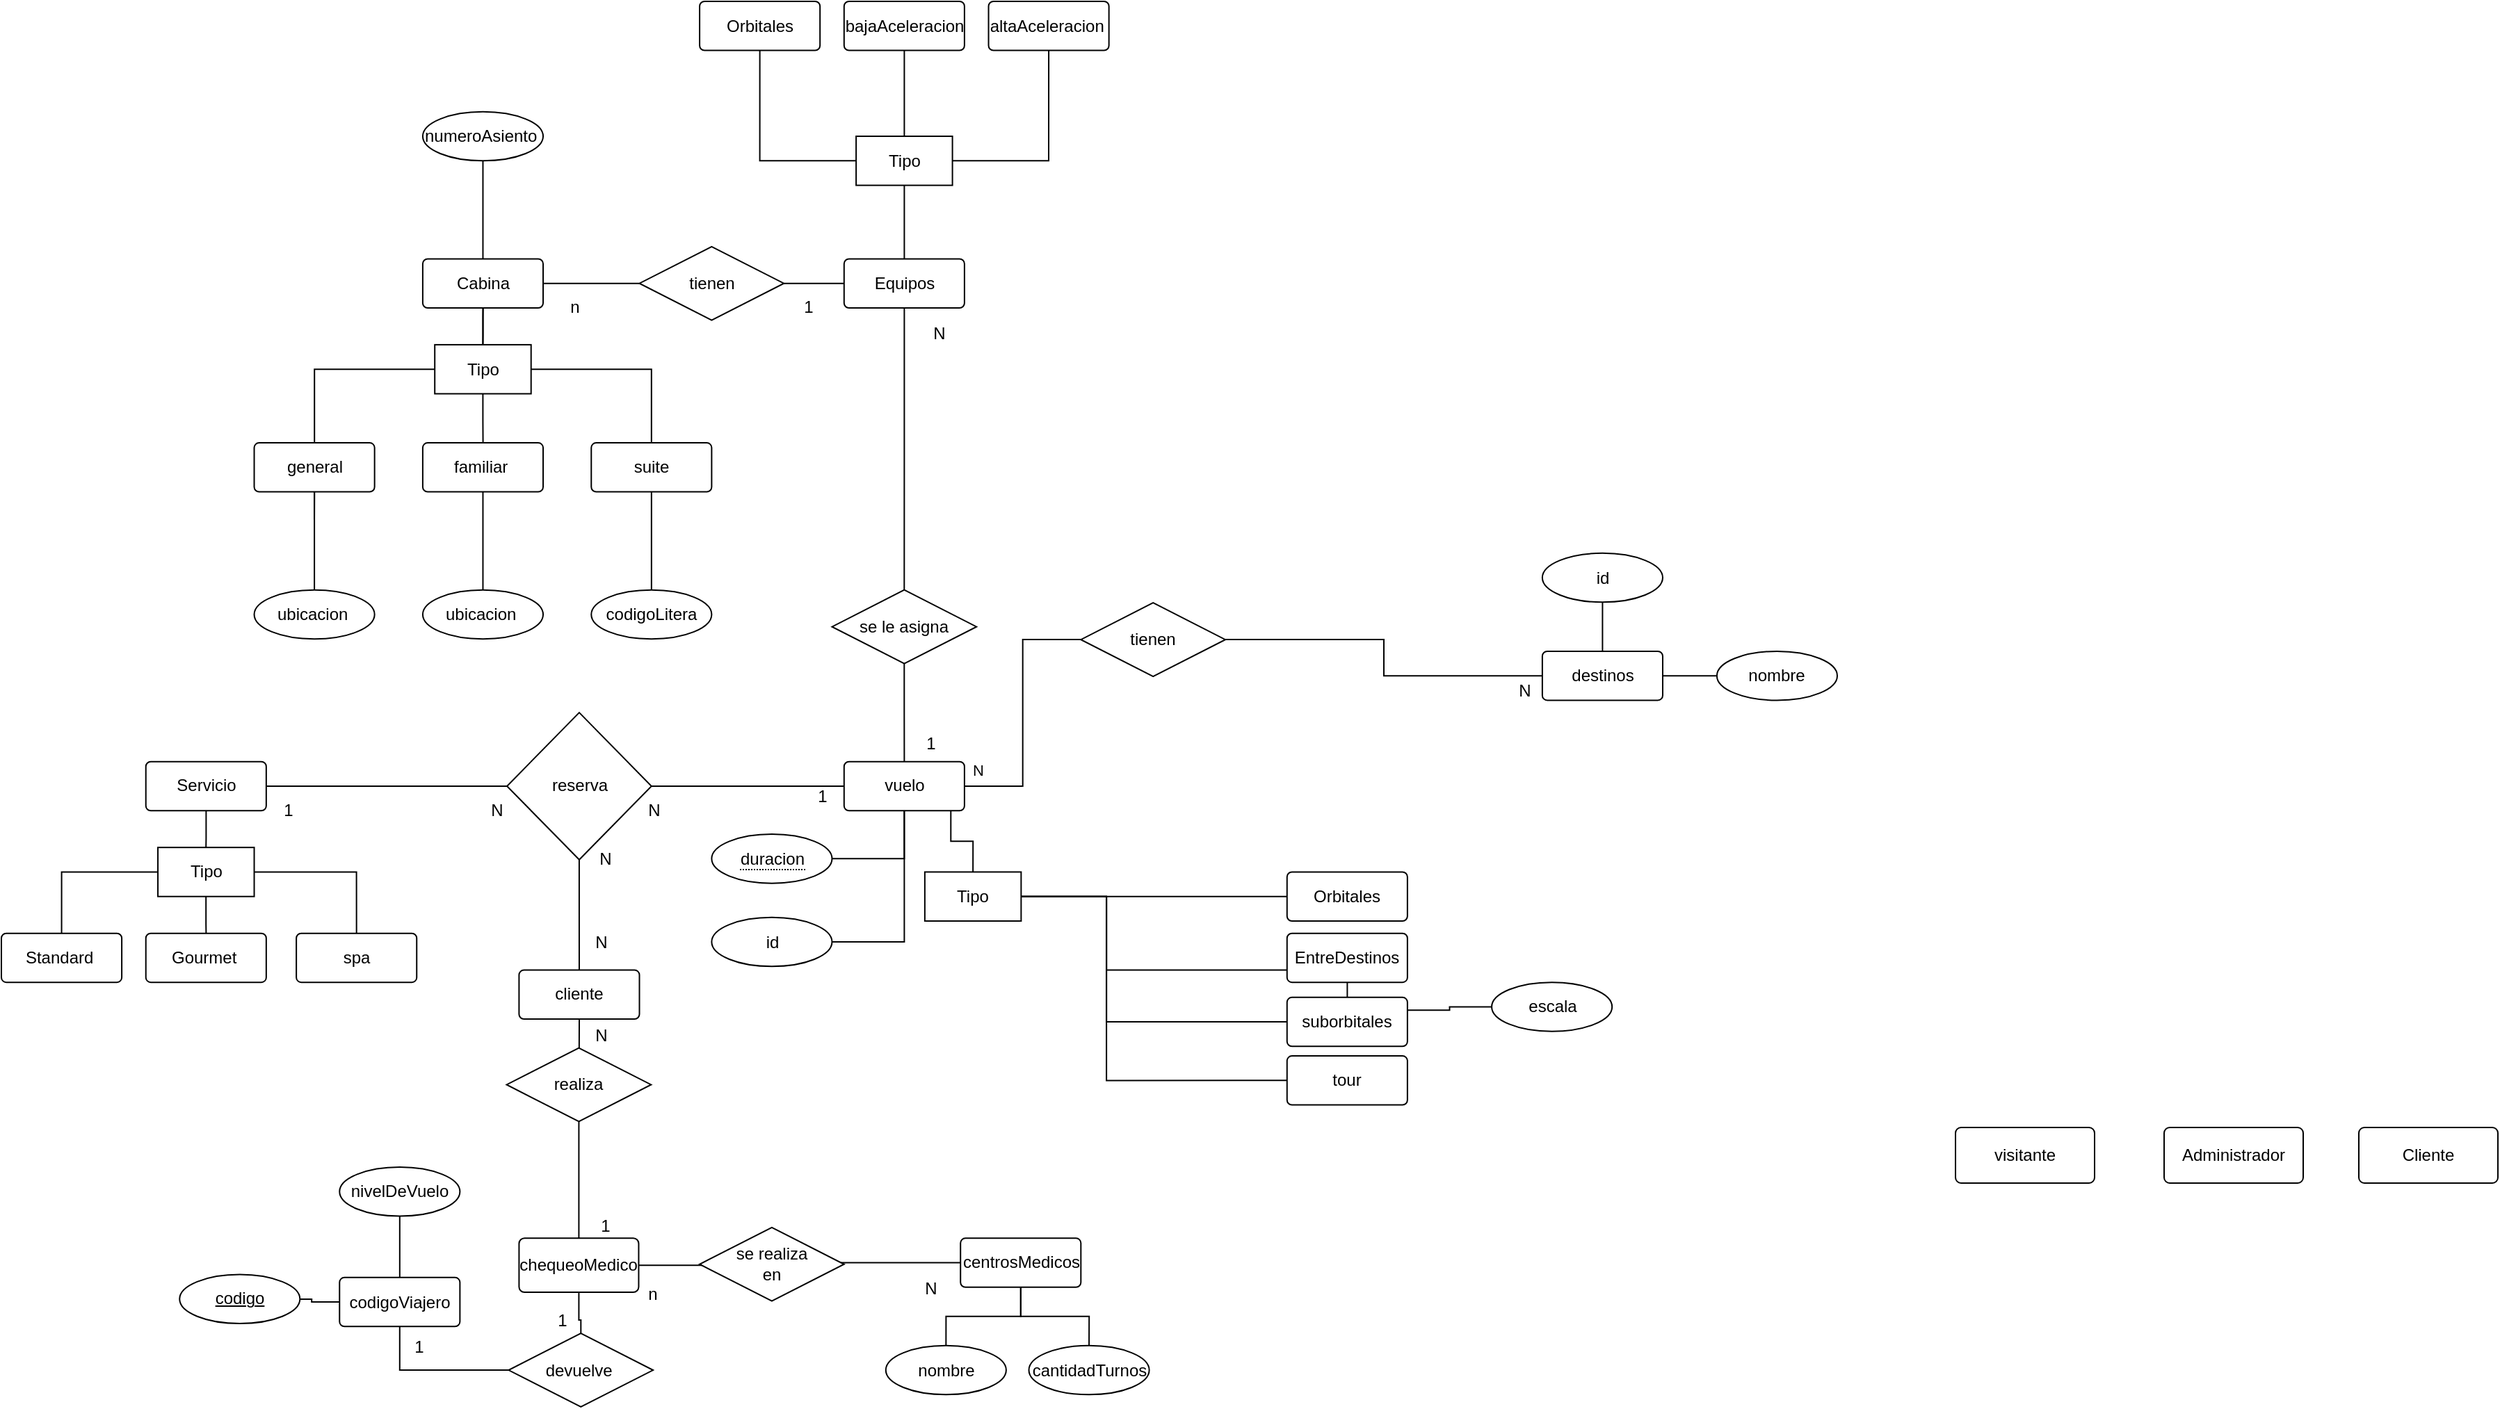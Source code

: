 <mxfile version="15.4.0" type="device" pages="2"><diagram id="vsHXQxv7kHNjlC5FjtWA" name="DER"><mxGraphModel dx="2886" dy="1797" grid="1" gridSize="10" guides="1" tooltips="1" connect="1" arrows="1" fold="1" page="1" pageScale="1" pageWidth="850" pageHeight="1100" math="0" shadow="0"><root><mxCell id="0"/><mxCell id="1" parent="0"/><mxCell id="ZgPAx6OOPj1dVpzJJ2Iv-147" value="" style="group" parent="1" vertex="1" connectable="0"><mxGeometry x="-1085" y="-1090" width="1320" height="1010.98" as="geometry"/></mxCell><mxCell id="GvcpjSRphl_7P4JvngsX-12" value="chequeoMedico" style="rounded=1;arcSize=10;whiteSpace=wrap;html=1;align=center;" parent="ZgPAx6OOPj1dVpzJJ2Iv-147" vertex="1"><mxGeometry x="372.2" y="889.639" width="86.013" height="38.906" as="geometry"/></mxCell><mxCell id="ZgPAx6OOPj1dVpzJJ2Iv-111" style="edgeStyle=orthogonalEdgeStyle;rounded=0;orthogonalLoop=1;jettySize=auto;html=1;entryX=1;entryY=0.5;entryDx=0;entryDy=0;endArrow=none;endFill=0;" parent="ZgPAx6OOPj1dVpzJJ2Iv-147" source="GvcpjSRphl_7P4JvngsX-13" target="GvcpjSRphl_7P4JvngsX-12" edge="1"><mxGeometry y="62.365" as="geometry"/></mxCell><mxCell id="GvcpjSRphl_7P4JvngsX-13" value="centrosMedicos" style="rounded=1;arcSize=10;whiteSpace=wrap;html=1;align=center;" parent="ZgPAx6OOPj1dVpzJJ2Iv-147" vertex="1"><mxGeometry x="689.604" y="889.635" width="86.557" height="35.28" as="geometry"/></mxCell><mxCell id="GvcpjSRphl_7P4JvngsX-53" value="" style="group" parent="ZgPAx6OOPj1dVpzJJ2Iv-147" vertex="1" connectable="0"><mxGeometry x="445.77" y="299.879" width="434.257" height="211.679" as="geometry"/></mxCell><mxCell id="ZgPAx6OOPj1dVpzJJ2Iv-71" value="se le asigna" style="shape=rhombus;perimeter=rhombusPerimeter;whiteSpace=wrap;html=1;align=center;" parent="GvcpjSRphl_7P4JvngsX-53" vertex="1"><mxGeometry x="151.475" y="123.48" width="103.869" height="52.92" as="geometry"/></mxCell><mxCell id="ZgPAx6OOPj1dVpzJJ2Iv-43" value="tienen" style="shape=rhombus;perimeter=rhombusPerimeter;whiteSpace=wrap;html=1;align=center;" parent="GvcpjSRphl_7P4JvngsX-53" vertex="1"><mxGeometry x="330.388" y="132.727" width="103.869" height="52.92" as="geometry"/></mxCell><mxCell id="GvcpjSRphl_7P4JvngsX-65" value="" style="group" parent="ZgPAx6OOPj1dVpzJJ2Iv-147" vertex="1" connectable="0"><mxGeometry x="181.77" y="185.219" width="380.852" height="167.579" as="geometry"/></mxCell><mxCell id="GvcpjSRphl_7P4JvngsX-54" value="Cabina" style="rounded=1;arcSize=10;whiteSpace=wrap;html=1;align=center;" parent="GvcpjSRphl_7P4JvngsX-65" vertex="1"><mxGeometry x="121.18" width="86.557" height="35.28" as="geometry"/></mxCell><mxCell id="GvcpjSRphl_7P4JvngsX-55" value="suite" style="rounded=1;arcSize=10;whiteSpace=wrap;html=1;align=center;" parent="GvcpjSRphl_7P4JvngsX-65" vertex="1"><mxGeometry x="242.361" y="132.3" width="86.557" height="35.28" as="geometry"/></mxCell><mxCell id="GvcpjSRphl_7P4JvngsX-56" value="familiar&amp;nbsp;" style="rounded=1;arcSize=10;whiteSpace=wrap;html=1;align=center;" parent="GvcpjSRphl_7P4JvngsX-65" vertex="1"><mxGeometry x="121.18" y="132.3" width="86.557" height="35.28" as="geometry"/></mxCell><mxCell id="GvcpjSRphl_7P4JvngsX-57" value="general" style="rounded=1;arcSize=10;whiteSpace=wrap;html=1;align=center;" parent="GvcpjSRphl_7P4JvngsX-65" vertex="1"><mxGeometry y="132.3" width="86.557" height="35.28" as="geometry"/></mxCell><mxCell id="GvcpjSRphl_7P4JvngsX-62" style="edgeStyle=orthogonalEdgeStyle;rounded=0;orthogonalLoop=1;jettySize=auto;html=1;endArrow=none;endFill=0;" parent="GvcpjSRphl_7P4JvngsX-65" source="GvcpjSRphl_7P4JvngsX-60" target="GvcpjSRphl_7P4JvngsX-55" edge="1"><mxGeometry relative="1" as="geometry"/></mxCell><mxCell id="GvcpjSRphl_7P4JvngsX-63" value="" style="edgeStyle=orthogonalEdgeStyle;rounded=0;orthogonalLoop=1;jettySize=auto;html=1;endArrow=none;endFill=0;" parent="GvcpjSRphl_7P4JvngsX-65" source="GvcpjSRphl_7P4JvngsX-60" target="GvcpjSRphl_7P4JvngsX-56" edge="1"><mxGeometry relative="1" as="geometry"/></mxCell><mxCell id="GvcpjSRphl_7P4JvngsX-64" style="edgeStyle=orthogonalEdgeStyle;rounded=0;orthogonalLoop=1;jettySize=auto;html=1;endArrow=none;endFill=0;" parent="GvcpjSRphl_7P4JvngsX-65" source="GvcpjSRphl_7P4JvngsX-60" target="GvcpjSRphl_7P4JvngsX-57" edge="1"><mxGeometry relative="1" as="geometry"/></mxCell><mxCell id="ZgPAx6OOPj1dVpzJJ2Iv-63" value="" style="edgeStyle=orthogonalEdgeStyle;rounded=0;orthogonalLoop=1;jettySize=auto;html=1;endArrow=none;endFill=0;" parent="GvcpjSRphl_7P4JvngsX-65" source="GvcpjSRphl_7P4JvngsX-60" target="GvcpjSRphl_7P4JvngsX-54" edge="1"><mxGeometry relative="1" as="geometry"/></mxCell><mxCell id="GvcpjSRphl_7P4JvngsX-60" value="Tipo" style="whiteSpace=wrap;html=1;align=center;" parent="GvcpjSRphl_7P4JvngsX-65" vertex="1"><mxGeometry x="129.836" y="61.74" width="69.246" height="35.28" as="geometry"/></mxCell><mxCell id="GvcpjSRphl_7P4JvngsX-61" value="" style="edgeStyle=orthogonalEdgeStyle;rounded=0;orthogonalLoop=1;jettySize=auto;html=1;endArrow=none;endFill=0;" parent="GvcpjSRphl_7P4JvngsX-65" source="GvcpjSRphl_7P4JvngsX-54" target="GvcpjSRphl_7P4JvngsX-60" edge="1"><mxGeometry relative="1" as="geometry"/></mxCell><mxCell id="ZgPAx6OOPj1dVpzJJ2Iv-55" style="edgeStyle=orthogonalEdgeStyle;rounded=0;orthogonalLoop=1;jettySize=auto;html=1;exitX=0.5;exitY=1;exitDx=0;exitDy=0;endArrow=none;endFill=0;" parent="GvcpjSRphl_7P4JvngsX-65" source="GvcpjSRphl_7P4JvngsX-57" target="GvcpjSRphl_7P4JvngsX-57" edge="1"><mxGeometry relative="1" as="geometry"/></mxCell><mxCell id="ZgPAx6OOPj1dVpzJJ2Iv-116" value="" style="edgeStyle=orthogonalEdgeStyle;rounded=0;orthogonalLoop=1;jettySize=auto;html=1;endArrow=none;endFill=0;" parent="GvcpjSRphl_7P4JvngsX-65" source="ZgPAx6OOPj1dVpzJJ2Iv-53" target="GvcpjSRphl_7P4JvngsX-54" edge="1"><mxGeometry relative="1" as="geometry"/></mxCell><mxCell id="ZgPAx6OOPj1dVpzJJ2Iv-53" value="tienen" style="shape=rhombus;perimeter=rhombusPerimeter;whiteSpace=wrap;html=1;align=center;" parent="GvcpjSRphl_7P4JvngsX-65" vertex="1"><mxGeometry x="276.984" y="-8.82" width="103.869" height="52.92" as="geometry"/></mxCell><mxCell id="GvcpjSRphl_7P4JvngsX-79" value="" style="group" parent="ZgPAx6OOPj1dVpzJJ2Iv-147" vertex="1" connectable="0"><mxGeometry y="546.838" width="298.623" height="158.759" as="geometry"/></mxCell><mxCell id="GvcpjSRphl_7P4JvngsX-72" value="spa" style="rounded=1;arcSize=10;whiteSpace=wrap;html=1;align=center;" parent="GvcpjSRphl_7P4JvngsX-79" vertex="1"><mxGeometry x="212.066" y="123.48" width="86.557" height="35.28" as="geometry"/></mxCell><mxCell id="GvcpjSRphl_7P4JvngsX-78" value="" style="group" parent="GvcpjSRphl_7P4JvngsX-79" vertex="1" connectable="0"><mxGeometry width="190.426" height="158.759" as="geometry"/></mxCell><mxCell id="GvcpjSRphl_7P4JvngsX-69" value="Servicio" style="rounded=1;arcSize=10;whiteSpace=wrap;html=1;align=center;" parent="GvcpjSRphl_7P4JvngsX-78" vertex="1"><mxGeometry x="103.869" width="86.557" height="35.28" as="geometry"/></mxCell><mxCell id="GvcpjSRphl_7P4JvngsX-70" value="Standard&amp;nbsp;" style="rounded=1;arcSize=10;whiteSpace=wrap;html=1;align=center;" parent="GvcpjSRphl_7P4JvngsX-78" vertex="1"><mxGeometry y="123.48" width="86.557" height="35.28" as="geometry"/></mxCell><mxCell id="GvcpjSRphl_7P4JvngsX-71" value="Gourmet&amp;nbsp;" style="rounded=1;arcSize=10;whiteSpace=wrap;html=1;align=center;" parent="GvcpjSRphl_7P4JvngsX-78" vertex="1"><mxGeometry x="103.869" y="123.48" width="86.557" height="35.28" as="geometry"/></mxCell><mxCell id="GvcpjSRphl_7P4JvngsX-75" value="" style="edgeStyle=orthogonalEdgeStyle;rounded=0;orthogonalLoop=1;jettySize=auto;html=1;endArrow=none;endFill=0;" parent="GvcpjSRphl_7P4JvngsX-78" source="GvcpjSRphl_7P4JvngsX-73" target="GvcpjSRphl_7P4JvngsX-71" edge="1"><mxGeometry relative="1" as="geometry"/></mxCell><mxCell id="GvcpjSRphl_7P4JvngsX-77" style="edgeStyle=orthogonalEdgeStyle;rounded=0;orthogonalLoop=1;jettySize=auto;html=1;entryX=0.5;entryY=0;entryDx=0;entryDy=0;endArrow=none;endFill=0;" parent="GvcpjSRphl_7P4JvngsX-78" source="GvcpjSRphl_7P4JvngsX-73" target="GvcpjSRphl_7P4JvngsX-70" edge="1"><mxGeometry relative="1" as="geometry"/></mxCell><mxCell id="GvcpjSRphl_7P4JvngsX-73" value="Tipo" style="whiteSpace=wrap;html=1;align=center;" parent="GvcpjSRphl_7P4JvngsX-78" vertex="1"><mxGeometry x="112.525" y="61.74" width="69.246" height="35.28" as="geometry"/></mxCell><mxCell id="GvcpjSRphl_7P4JvngsX-74" value="" style="edgeStyle=orthogonalEdgeStyle;rounded=0;orthogonalLoop=1;jettySize=auto;html=1;endArrow=none;endFill=0;" parent="GvcpjSRphl_7P4JvngsX-78" source="GvcpjSRphl_7P4JvngsX-69" target="GvcpjSRphl_7P4JvngsX-73" edge="1"><mxGeometry relative="1" as="geometry"/></mxCell><mxCell id="GvcpjSRphl_7P4JvngsX-76" style="edgeStyle=orthogonalEdgeStyle;rounded=0;orthogonalLoop=1;jettySize=auto;html=1;entryX=0.5;entryY=0;entryDx=0;entryDy=0;endArrow=none;endFill=0;" parent="GvcpjSRphl_7P4JvngsX-79" source="GvcpjSRphl_7P4JvngsX-73" target="GvcpjSRphl_7P4JvngsX-72" edge="1"><mxGeometry relative="1" as="geometry"/></mxCell><mxCell id="ZgPAx6OOPj1dVpzJJ2Iv-5" value="cliente" style="rounded=1;arcSize=10;whiteSpace=wrap;html=1;align=center;" parent="ZgPAx6OOPj1dVpzJJ2Iv-147" vertex="1"><mxGeometry x="372.197" y="696.779" width="86.557" height="35.28" as="geometry"/></mxCell><mxCell id="ZgPAx6OOPj1dVpzJJ2Iv-39" value="" style="edgeStyle=orthogonalEdgeStyle;rounded=0;orthogonalLoop=1;jettySize=auto;html=1;endArrow=none;endFill=0;" parent="ZgPAx6OOPj1dVpzJJ2Iv-147" source="GvcpjSRphl_7P4JvngsX-12" target="ZgPAx6OOPj1dVpzJJ2Iv-5" edge="1"><mxGeometry as="geometry"/></mxCell><mxCell id="ZgPAx6OOPj1dVpzJJ2Iv-13" value="se realiza&lt;br&gt;en" style="shape=rhombus;perimeter=rhombusPerimeter;whiteSpace=wrap;html=1;align=center;" parent="ZgPAx6OOPj1dVpzJJ2Iv-147" vertex="1"><mxGeometry x="502.03" y="881.911" width="103.869" height="52.92" as="geometry"/></mxCell><mxCell id="ZgPAx6OOPj1dVpzJJ2Iv-21" value="codigoViajero" style="rounded=1;arcSize=10;whiteSpace=wrap;html=1;align=center;" parent="ZgPAx6OOPj1dVpzJJ2Iv-147" vertex="1"><mxGeometry x="243.13" y="917.901" width="86.557" height="35.28" as="geometry"/></mxCell><mxCell id="ZgPAx6OOPj1dVpzJJ2Iv-30" value="" style="edgeStyle=orthogonalEdgeStyle;rounded=0;orthogonalLoop=1;jettySize=auto;html=1;endArrow=none;endFill=0;" parent="ZgPAx6OOPj1dVpzJJ2Iv-147" source="ZgPAx6OOPj1dVpzJJ2Iv-22" target="ZgPAx6OOPj1dVpzJJ2Iv-21" edge="1"><mxGeometry y="62.365" as="geometry"/></mxCell><mxCell id="ZgPAx6OOPj1dVpzJJ2Iv-22" value="devuelve&amp;nbsp;" style="shape=rhombus;perimeter=rhombusPerimeter;whiteSpace=wrap;html=1;align=center;" parent="ZgPAx6OOPj1dVpzJJ2Iv-147" vertex="1"><mxGeometry x="364.701" y="958.06" width="103.869" height="52.92" as="geometry"/></mxCell><mxCell id="ZgPAx6OOPj1dVpzJJ2Iv-31" value="" style="edgeStyle=orthogonalEdgeStyle;rounded=0;orthogonalLoop=1;jettySize=auto;html=1;endArrow=none;endFill=0;" parent="ZgPAx6OOPj1dVpzJJ2Iv-147" source="GvcpjSRphl_7P4JvngsX-12" target="ZgPAx6OOPj1dVpzJJ2Iv-22" edge="1"><mxGeometry y="62.365" as="geometry"/></mxCell><mxCell id="ZgPAx6OOPj1dVpzJJ2Iv-23" value="codigo" style="ellipse;whiteSpace=wrap;html=1;align=center;fontStyle=4;" parent="ZgPAx6OOPj1dVpzJJ2Iv-147" vertex="1"><mxGeometry x="128.112" y="915.776" width="86.557" height="35.28" as="geometry"/></mxCell><mxCell id="ZgPAx6OOPj1dVpzJJ2Iv-25" value="" style="edgeStyle=orthogonalEdgeStyle;rounded=0;orthogonalLoop=1;jettySize=auto;html=1;endArrow=none;endFill=0;" parent="ZgPAx6OOPj1dVpzJJ2Iv-147" source="ZgPAx6OOPj1dVpzJJ2Iv-21" target="ZgPAx6OOPj1dVpzJJ2Iv-23" edge="1"><mxGeometry y="62.365" as="geometry"/></mxCell><mxCell id="ZgPAx6OOPj1dVpzJJ2Iv-24" value="nivelDeVuelo" style="ellipse;whiteSpace=wrap;html=1;align=center;" parent="ZgPAx6OOPj1dVpzJJ2Iv-147" vertex="1"><mxGeometry x="243.13" y="838.523" width="86.557" height="35.28" as="geometry"/></mxCell><mxCell id="ZgPAx6OOPj1dVpzJJ2Iv-26" value="" style="edgeStyle=orthogonalEdgeStyle;rounded=0;orthogonalLoop=1;jettySize=auto;html=1;endArrow=none;endFill=0;" parent="ZgPAx6OOPj1dVpzJJ2Iv-147" source="ZgPAx6OOPj1dVpzJJ2Iv-21" target="ZgPAx6OOPj1dVpzJJ2Iv-24" edge="1"><mxGeometry y="62.365" as="geometry"/></mxCell><mxCell id="ZgPAx6OOPj1dVpzJJ2Iv-27" value="cantidadTurnos" style="ellipse;whiteSpace=wrap;html=1;align=center;" parent="ZgPAx6OOPj1dVpzJJ2Iv-147" vertex="1"><mxGeometry x="738.755" y="966.884" width="86.557" height="35.28" as="geometry"/></mxCell><mxCell id="ZgPAx6OOPj1dVpzJJ2Iv-109" value="" style="edgeStyle=orthogonalEdgeStyle;rounded=0;orthogonalLoop=1;jettySize=auto;html=1;endArrow=none;endFill=0;" parent="ZgPAx6OOPj1dVpzJJ2Iv-147" source="GvcpjSRphl_7P4JvngsX-13" target="ZgPAx6OOPj1dVpzJJ2Iv-27" edge="1"><mxGeometry x="31.766" y="118.356" as="geometry"/></mxCell><mxCell id="ZgPAx6OOPj1dVpzJJ2Iv-29" style="edgeStyle=orthogonalEdgeStyle;rounded=0;orthogonalLoop=1;jettySize=auto;html=1;exitX=0.5;exitY=1;exitDx=0;exitDy=0;endArrow=none;endFill=0;" parent="ZgPAx6OOPj1dVpzJJ2Iv-147" edge="1"><mxGeometry x="31.766" y="118.356" as="geometry"><mxPoint x="819.438" y="850.414" as="sourcePoint"/><mxPoint x="819.438" y="850.414" as="targetPoint"/></mxGeometry></mxCell><mxCell id="ZgPAx6OOPj1dVpzJJ2Iv-36" value="escala" style="ellipse;whiteSpace=wrap;html=1;align=center;" parent="ZgPAx6OOPj1dVpzJJ2Iv-147" vertex="1"><mxGeometry x="1071.534" y="705.602" width="86.557" height="35.28" as="geometry"/></mxCell><mxCell id="ZgPAx6OOPj1dVpzJJ2Iv-40" value="destinos" style="rounded=1;arcSize=10;whiteSpace=wrap;html=1;align=center;" parent="ZgPAx6OOPj1dVpzJJ2Iv-147" vertex="1"><mxGeometry x="1107.934" y="467.458" width="86.557" height="35.28" as="geometry"/></mxCell><mxCell id="ZgPAx6OOPj1dVpzJJ2Iv-46" value="" style="edgeStyle=orthogonalEdgeStyle;rounded=0;orthogonalLoop=1;jettySize=auto;html=1;endArrow=none;endFill=0;" parent="ZgPAx6OOPj1dVpzJJ2Iv-147" source="ZgPAx6OOPj1dVpzJJ2Iv-41" target="ZgPAx6OOPj1dVpzJJ2Iv-40" edge="1"><mxGeometry as="geometry"/></mxCell><mxCell id="ZgPAx6OOPj1dVpzJJ2Iv-41" value="id" style="ellipse;whiteSpace=wrap;html=1;align=center;" parent="ZgPAx6OOPj1dVpzJJ2Iv-147" vertex="1"><mxGeometry x="1107.934" y="396.899" width="86.557" height="35.28" as="geometry"/></mxCell><mxCell id="ZgPAx6OOPj1dVpzJJ2Iv-42" value="nombre" style="ellipse;whiteSpace=wrap;html=1;align=center;" parent="ZgPAx6OOPj1dVpzJJ2Iv-147" vertex="1"><mxGeometry x="1233.443" y="467.458" width="86.557" height="35.28" as="geometry"/></mxCell><mxCell id="ZgPAx6OOPj1dVpzJJ2Iv-45" value="" style="edgeStyle=orthogonalEdgeStyle;rounded=0;orthogonalLoop=1;jettySize=auto;html=1;endArrow=none;endFill=0;" parent="ZgPAx6OOPj1dVpzJJ2Iv-147" source="ZgPAx6OOPj1dVpzJJ2Iv-40" target="ZgPAx6OOPj1dVpzJJ2Iv-42" edge="1"><mxGeometry as="geometry"/></mxCell><mxCell id="ZgPAx6OOPj1dVpzJJ2Iv-44" value="" style="edgeStyle=orthogonalEdgeStyle;rounded=0;orthogonalLoop=1;jettySize=auto;html=1;endArrow=none;endFill=0;" parent="ZgPAx6OOPj1dVpzJJ2Iv-147" source="ZgPAx6OOPj1dVpzJJ2Iv-43" target="ZgPAx6OOPj1dVpzJJ2Iv-40" edge="1"><mxGeometry as="geometry"/></mxCell><mxCell id="ZgPAx6OOPj1dVpzJJ2Iv-50" value="id" style="ellipse;whiteSpace=wrap;html=1;align=center;" parent="ZgPAx6OOPj1dVpzJJ2Iv-147" vertex="1"><mxGeometry x="510.682" y="658.903" width="86.557" height="35.28" as="geometry"/></mxCell><mxCell id="ZgPAx6OOPj1dVpzJJ2Iv-54" value="" style="edgeStyle=orthogonalEdgeStyle;rounded=0;orthogonalLoop=1;jettySize=auto;html=1;entryX=1;entryY=0.5;entryDx=0;entryDy=0;endArrow=none;endFill=0;" parent="ZgPAx6OOPj1dVpzJJ2Iv-147" source="GvcpjSRphl_7P4JvngsX-19" target="ZgPAx6OOPj1dVpzJJ2Iv-53" edge="1"><mxGeometry as="geometry"><mxPoint x="385.18" y="582.118" as="sourcePoint"/><mxPoint x="73.574" y="582.118" as="targetPoint"/></mxGeometry></mxCell><mxCell id="ZgPAx6OOPj1dVpzJJ2Iv-58" value="" style="edgeStyle=orthogonalEdgeStyle;rounded=0;orthogonalLoop=1;jettySize=auto;html=1;endArrow=none;endFill=0;" parent="ZgPAx6OOPj1dVpzJJ2Iv-147" source="ZgPAx6OOPj1dVpzJJ2Iv-57" target="GvcpjSRphl_7P4JvngsX-57" edge="1"><mxGeometry as="geometry"/></mxCell><mxCell id="ZgPAx6OOPj1dVpzJJ2Iv-57" value="ubicacion&amp;nbsp;" style="ellipse;whiteSpace=wrap;html=1;align=center;" parent="ZgPAx6OOPj1dVpzJJ2Iv-147" vertex="1"><mxGeometry x="181.77" y="423.359" width="86.557" height="35.28" as="geometry"/></mxCell><mxCell id="ZgPAx6OOPj1dVpzJJ2Iv-59" value="ubicacion&amp;nbsp;" style="ellipse;whiteSpace=wrap;html=1;align=center;" parent="ZgPAx6OOPj1dVpzJJ2Iv-147" vertex="1"><mxGeometry x="302.951" y="423.359" width="86.557" height="35.28" as="geometry"/></mxCell><mxCell id="ZgPAx6OOPj1dVpzJJ2Iv-60" value="" style="edgeStyle=orthogonalEdgeStyle;rounded=0;orthogonalLoop=1;jettySize=auto;html=1;endArrow=none;endFill=0;" parent="ZgPAx6OOPj1dVpzJJ2Iv-147" source="GvcpjSRphl_7P4JvngsX-56" target="ZgPAx6OOPj1dVpzJJ2Iv-59" edge="1"><mxGeometry as="geometry"/></mxCell><mxCell id="ZgPAx6OOPj1dVpzJJ2Iv-61" value="codigoLitera" style="ellipse;whiteSpace=wrap;html=1;align=center;" parent="ZgPAx6OOPj1dVpzJJ2Iv-147" vertex="1"><mxGeometry x="424.131" y="423.359" width="86.557" height="35.28" as="geometry"/></mxCell><mxCell id="ZgPAx6OOPj1dVpzJJ2Iv-62" value="" style="edgeStyle=orthogonalEdgeStyle;rounded=0;orthogonalLoop=1;jettySize=auto;html=1;endArrow=none;endFill=0;" parent="ZgPAx6OOPj1dVpzJJ2Iv-147" source="GvcpjSRphl_7P4JvngsX-55" target="ZgPAx6OOPj1dVpzJJ2Iv-61" edge="1"><mxGeometry as="geometry"/></mxCell><mxCell id="ZgPAx6OOPj1dVpzJJ2Iv-64" value="numeroAsiento&amp;nbsp;" style="ellipse;whiteSpace=wrap;html=1;align=center;" parent="ZgPAx6OOPj1dVpzJJ2Iv-147" vertex="1"><mxGeometry x="302.951" y="79.38" width="86.557" height="35.28" as="geometry"/></mxCell><mxCell id="ZgPAx6OOPj1dVpzJJ2Iv-65" value="" style="edgeStyle=orthogonalEdgeStyle;rounded=0;orthogonalLoop=1;jettySize=auto;html=1;endArrow=none;endFill=0;" parent="ZgPAx6OOPj1dVpzJJ2Iv-147" source="GvcpjSRphl_7P4JvngsX-54" target="ZgPAx6OOPj1dVpzJJ2Iv-64" edge="1"><mxGeometry as="geometry"/></mxCell><mxCell id="ZgPAx6OOPj1dVpzJJ2Iv-107" style="edgeStyle=orthogonalEdgeStyle;rounded=0;orthogonalLoop=1;jettySize=auto;html=1;endArrow=none;endFill=0;" parent="ZgPAx6OOPj1dVpzJJ2Iv-147" source="ZgPAx6OOPj1dVpzJJ2Iv-68" target="GvcpjSRphl_7P4JvngsX-69" edge="1"><mxGeometry as="geometry"/></mxCell><mxCell id="ZgPAx6OOPj1dVpzJJ2Iv-112" style="edgeStyle=orthogonalEdgeStyle;rounded=0;orthogonalLoop=1;jettySize=auto;html=1;entryX=0.5;entryY=0;entryDx=0;entryDy=0;endArrow=none;endFill=0;" parent="ZgPAx6OOPj1dVpzJJ2Iv-147" source="ZgPAx6OOPj1dVpzJJ2Iv-68" target="ZgPAx6OOPj1dVpzJJ2Iv-5" edge="1"><mxGeometry as="geometry"/></mxCell><mxCell id="ZgPAx6OOPj1dVpzJJ2Iv-68" value="reserva" style="shape=rhombus;perimeter=rhombusPerimeter;whiteSpace=wrap;html=1;align=center;rotation=0;" parent="ZgPAx6OOPj1dVpzJJ2Iv-147" vertex="1"><mxGeometry x="363.541" y="511.558" width="103.869" height="105.84" as="geometry"/></mxCell><mxCell id="ZgPAx6OOPj1dVpzJJ2Iv-48" value="&lt;span style=&quot;border-bottom: 1px dotted&quot;&gt;duracion&lt;/span&gt;" style="ellipse;whiteSpace=wrap;html=1;align=center;" parent="ZgPAx6OOPj1dVpzJJ2Iv-147" vertex="1"><mxGeometry x="510.688" y="599.047" width="86.557" height="35.28" as="geometry"/></mxCell><mxCell id="GvcpjSRphl_7P4JvngsX-3" value="EntreDestinos" style="rounded=1;arcSize=10;whiteSpace=wrap;html=1;align=center;" parent="ZgPAx6OOPj1dVpzJJ2Iv-147" vertex="1"><mxGeometry x="924.386" y="670.322" width="86.557" height="35.28" as="geometry"/></mxCell><mxCell id="ZgPAx6OOPj1dVpzJJ2Iv-91" value="" style="edgeStyle=orthogonalEdgeStyle;rounded=0;orthogonalLoop=1;jettySize=auto;html=1;endArrow=none;endFill=0;" parent="ZgPAx6OOPj1dVpzJJ2Iv-147" source="ZgPAx6OOPj1dVpzJJ2Iv-36" target="GvcpjSRphl_7P4JvngsX-3" edge="1"><mxGeometry x="-140.269" y="79.384" as="geometry"/></mxCell><mxCell id="GvcpjSRphl_7P4JvngsX-4" value="suborbitales" style="rounded=1;arcSize=10;whiteSpace=wrap;html=1;align=center;" parent="ZgPAx6OOPj1dVpzJJ2Iv-147" vertex="1"><mxGeometry x="924.386" y="716.397" width="86.557" height="35.28" as="geometry"/></mxCell><mxCell id="GvcpjSRphl_7P4JvngsX-5" value="Orbitales" style="rounded=1;arcSize=10;whiteSpace=wrap;html=1;align=center;" parent="ZgPAx6OOPj1dVpzJJ2Iv-147" vertex="1"><mxGeometry x="924.386" y="626.222" width="86.557" height="35.28" as="geometry"/></mxCell><mxCell id="ZgPAx6OOPj1dVpzJJ2Iv-105" style="edgeStyle=orthogonalEdgeStyle;rounded=0;orthogonalLoop=1;jettySize=auto;html=1;entryX=1;entryY=0.5;entryDx=0;entryDy=0;endArrow=none;endFill=0;" parent="ZgPAx6OOPj1dVpzJJ2Iv-147" source="GvcpjSRphl_7P4JvngsX-8" target="ZgPAx6OOPj1dVpzJJ2Iv-68" edge="1"><mxGeometry as="geometry"/></mxCell><mxCell id="GvcpjSRphl_7P4JvngsX-8" value="vuelo" style="rounded=1;arcSize=10;whiteSpace=wrap;html=1;align=center;" parent="ZgPAx6OOPj1dVpzJJ2Iv-147" vertex="1"><mxGeometry x="605.902" y="546.838" width="86.557" height="35.28" as="geometry"/></mxCell><mxCell id="ZgPAx6OOPj1dVpzJJ2Iv-92" style="edgeStyle=orthogonalEdgeStyle;rounded=0;orthogonalLoop=1;jettySize=auto;html=1;entryX=0;entryY=0.5;entryDx=0;entryDy=0;endArrow=none;endFill=0;" parent="ZgPAx6OOPj1dVpzJJ2Iv-147" source="GvcpjSRphl_7P4JvngsX-50" target="GvcpjSRphl_7P4JvngsX-4" edge="1"><mxGeometry x="-140.269" y="79.384" as="geometry"><Array as="points"><mxPoint x="794.55" y="733.826"/></Array></mxGeometry></mxCell><mxCell id="ZgPAx6OOPj1dVpzJJ2Iv-93" value="" style="edgeStyle=orthogonalEdgeStyle;rounded=0;orthogonalLoop=1;jettySize=auto;html=1;endArrow=none;endFill=0;" parent="ZgPAx6OOPj1dVpzJJ2Iv-147" source="GvcpjSRphl_7P4JvngsX-50" target="GvcpjSRphl_7P4JvngsX-5" edge="1"><mxGeometry x="-140.269" y="79.384" as="geometry"/></mxCell><mxCell id="GvcpjSRphl_7P4JvngsX-50" value="Tipo" style="whiteSpace=wrap;html=1;align=center;" parent="ZgPAx6OOPj1dVpzJJ2Iv-147" vertex="1"><mxGeometry x="663.946" y="626.222" width="69.246" height="35.28" as="geometry"/></mxCell><mxCell id="GvcpjSRphl_7P4JvngsX-46" style="edgeStyle=orthogonalEdgeStyle;rounded=0;orthogonalLoop=1;jettySize=auto;html=1;endArrow=none;endFill=0;startArrow=none;" parent="ZgPAx6OOPj1dVpzJJ2Iv-147" source="GvcpjSRphl_7P4JvngsX-50" target="GvcpjSRphl_7P4JvngsX-3" edge="1"><mxGeometry x="560.845" y="546.842" as="geometry"><mxPoint x="725.304" y="582.122" as="sourcePoint"/><Array as="points"><mxPoint x="794.55" y="696.782"/></Array></mxGeometry></mxCell><mxCell id="ZgPAx6OOPj1dVpzJJ2Iv-139" style="edgeStyle=orthogonalEdgeStyle;rounded=0;orthogonalLoop=1;jettySize=auto;html=1;entryX=0.5;entryY=1;entryDx=0;entryDy=0;endArrow=none;endFill=0;" parent="ZgPAx6OOPj1dVpzJJ2Iv-147" source="ZgPAx6OOPj1dVpzJJ2Iv-50" target="GvcpjSRphl_7P4JvngsX-8" edge="1"><mxGeometry relative="1" as="geometry"><Array as="points"><mxPoint x="648.98" y="676.539"/></Array></mxGeometry></mxCell><mxCell id="ZgPAx6OOPj1dVpzJJ2Iv-89" value="" style="edgeStyle=orthogonalEdgeStyle;rounded=0;orthogonalLoop=1;jettySize=auto;html=1;endArrow=none;endFill=0;" parent="ZgPAx6OOPj1dVpzJJ2Iv-147" source="ZgPAx6OOPj1dVpzJJ2Iv-71" target="GvcpjSRphl_7P4JvngsX-8" edge="1"><mxGeometry as="geometry"/></mxCell><mxCell id="ZgPAx6OOPj1dVpzJJ2Iv-97" value="tour" style="rounded=1;arcSize=10;whiteSpace=wrap;html=1;align=center;" parent="ZgPAx6OOPj1dVpzJJ2Iv-147" vertex="1"><mxGeometry x="924.386" y="758.521" width="86.557" height="35.28" as="geometry"/></mxCell><mxCell id="ZgPAx6OOPj1dVpzJJ2Iv-98" style="edgeStyle=orthogonalEdgeStyle;rounded=0;orthogonalLoop=1;jettySize=auto;html=1;entryX=0;entryY=0.5;entryDx=0;entryDy=0;endArrow=none;endFill=0;" parent="ZgPAx6OOPj1dVpzJJ2Iv-147" source="GvcpjSRphl_7P4JvngsX-50" target="ZgPAx6OOPj1dVpzJJ2Iv-97" edge="1"><mxGeometry x="-140.269" y="79.384" as="geometry"><Array as="points"><mxPoint x="794.55" y="776.161"/></Array></mxGeometry></mxCell><mxCell id="GvcpjSRphl_7P4JvngsX-19" value="Equipos" style="rounded=1;arcSize=10;whiteSpace=wrap;html=1;align=center;" parent="ZgPAx6OOPj1dVpzJJ2Iv-147" vertex="1"><mxGeometry x="605.902" y="185.219" width="86.557" height="35.28" as="geometry"/></mxCell><mxCell id="ZgPAx6OOPj1dVpzJJ2Iv-88" value="" style="edgeStyle=orthogonalEdgeStyle;rounded=0;orthogonalLoop=1;jettySize=auto;html=1;endArrow=none;endFill=0;" parent="ZgPAx6OOPj1dVpzJJ2Iv-147" source="GvcpjSRphl_7P4JvngsX-19" target="ZgPAx6OOPj1dVpzJJ2Iv-71" edge="1"><mxGeometry as="geometry"/></mxCell><mxCell id="GvcpjSRphl_7P4JvngsX-22" value="altaAceleracion&amp;nbsp;" style="rounded=1;arcSize=10;whiteSpace=wrap;html=1;align=center;" parent="ZgPAx6OOPj1dVpzJJ2Iv-147" vertex="1"><mxGeometry x="709.77" width="86.557" height="35.28" as="geometry"/></mxCell><mxCell id="GvcpjSRphl_7P4JvngsX-20" value="Orbitales" style="rounded=1;arcSize=10;whiteSpace=wrap;html=1;align=center;" parent="ZgPAx6OOPj1dVpzJJ2Iv-147" vertex="1"><mxGeometry x="502.033" width="86.557" height="35.28" as="geometry"/></mxCell><mxCell id="GvcpjSRphl_7P4JvngsX-21" value="bajaAceleracion" style="rounded=1;arcSize=10;whiteSpace=wrap;html=1;align=center;" parent="ZgPAx6OOPj1dVpzJJ2Iv-147" vertex="1"><mxGeometry x="605.902" width="86.557" height="35.28" as="geometry"/></mxCell><mxCell id="ZgPAx6OOPj1dVpzJJ2Iv-75" style="edgeStyle=orthogonalEdgeStyle;rounded=0;orthogonalLoop=1;jettySize=auto;html=1;entryX=0.5;entryY=1;entryDx=0;entryDy=0;endArrow=none;endFill=0;" parent="ZgPAx6OOPj1dVpzJJ2Iv-147" source="GvcpjSRphl_7P4JvngsX-42" target="GvcpjSRphl_7P4JvngsX-22" edge="1"><mxGeometry as="geometry"/></mxCell><mxCell id="ZgPAx6OOPj1dVpzJJ2Iv-77" style="edgeStyle=orthogonalEdgeStyle;rounded=0;orthogonalLoop=1;jettySize=auto;html=1;entryX=0.5;entryY=1;entryDx=0;entryDy=0;endArrow=none;endFill=0;" parent="ZgPAx6OOPj1dVpzJJ2Iv-147" source="GvcpjSRphl_7P4JvngsX-42" target="GvcpjSRphl_7P4JvngsX-20" edge="1"><mxGeometry as="geometry"/></mxCell><mxCell id="GvcpjSRphl_7P4JvngsX-42" value="Tipo" style="whiteSpace=wrap;html=1;align=center;" parent="ZgPAx6OOPj1dVpzJJ2Iv-147" vertex="1"><mxGeometry x="614.557" y="97.02" width="69.246" height="35.28" as="geometry"/></mxCell><mxCell id="ZgPAx6OOPj1dVpzJJ2Iv-114" value="" style="edgeStyle=orthogonalEdgeStyle;rounded=0;orthogonalLoop=1;jettySize=auto;html=1;endArrow=none;endFill=0;" parent="ZgPAx6OOPj1dVpzJJ2Iv-147" source="GvcpjSRphl_7P4JvngsX-21" target="GvcpjSRphl_7P4JvngsX-42" edge="1"><mxGeometry as="geometry"/></mxCell><mxCell id="ZgPAx6OOPj1dVpzJJ2Iv-73" value="" style="edgeStyle=orthogonalEdgeStyle;rounded=0;orthogonalLoop=1;jettySize=auto;html=1;endArrow=none;endFill=0;" parent="ZgPAx6OOPj1dVpzJJ2Iv-147" source="GvcpjSRphl_7P4JvngsX-19" target="GvcpjSRphl_7P4JvngsX-42" edge="1"><mxGeometry as="geometry"/></mxCell><mxCell id="ZgPAx6OOPj1dVpzJJ2Iv-117" value="N" style="text;html=1;align=center;verticalAlign=middle;resizable=0;points=[];autosize=1;strokeColor=none;fillColor=none;" parent="ZgPAx6OOPj1dVpzJJ2Iv-147" vertex="1"><mxGeometry x="458.756" y="571.885" width="20" height="20" as="geometry"/></mxCell><mxCell id="ZgPAx6OOPj1dVpzJJ2Iv-118" value="N" style="text;html=1;align=center;verticalAlign=middle;resizable=0;points=[];autosize=1;strokeColor=none;fillColor=none;" parent="ZgPAx6OOPj1dVpzJJ2Iv-147" vertex="1"><mxGeometry x="424.128" y="607.16" width="20" height="20" as="geometry"/></mxCell><mxCell id="ZgPAx6OOPj1dVpzJJ2Iv-119" value="N" style="text;html=1;align=center;verticalAlign=middle;resizable=0;points=[];autosize=1;strokeColor=none;fillColor=none;" parent="ZgPAx6OOPj1dVpzJJ2Iv-147" vertex="1"><mxGeometry x="345.998" y="571.723" width="20" height="20" as="geometry"/></mxCell><mxCell id="ZgPAx6OOPj1dVpzJJ2Iv-120" value="1" style="text;html=1;align=center;verticalAlign=middle;resizable=0;points=[];autosize=1;strokeColor=none;fillColor=none;" parent="ZgPAx6OOPj1dVpzJJ2Iv-147" vertex="1"><mxGeometry x="196.377" y="571.723" width="20" height="20" as="geometry"/></mxCell><mxCell id="ZgPAx6OOPj1dVpzJJ2Iv-121" value="1" style="text;html=1;align=center;verticalAlign=middle;resizable=0;points=[];autosize=1;strokeColor=none;fillColor=none;" parent="ZgPAx6OOPj1dVpzJJ2Iv-147" vertex="1"><mxGeometry x="579.78" y="562.194" width="20" height="20" as="geometry"/></mxCell><mxCell id="ZgPAx6OOPj1dVpzJJ2Iv-122" value="1" style="text;html=1;align=center;verticalAlign=middle;resizable=0;points=[];autosize=1;strokeColor=none;fillColor=none;" parent="ZgPAx6OOPj1dVpzJJ2Iv-147" vertex="1"><mxGeometry x="657.835" y="524.079" width="20" height="20" as="geometry"/></mxCell><mxCell id="ZgPAx6OOPj1dVpzJJ2Iv-123" value="N" style="text;html=1;align=center;verticalAlign=middle;resizable=0;points=[];autosize=1;strokeColor=none;fillColor=none;" parent="ZgPAx6OOPj1dVpzJJ2Iv-147" vertex="1"><mxGeometry x="663.942" y="228.689" width="20" height="20" as="geometry"/></mxCell><mxCell id="ZgPAx6OOPj1dVpzJJ2Iv-126" value="1" style="text;html=1;align=center;verticalAlign=middle;resizable=0;points=[];autosize=1;strokeColor=none;fillColor=none;" parent="ZgPAx6OOPj1dVpzJJ2Iv-147" vertex="1"><mxGeometry x="570.429" y="209.632" width="20" height="20" as="geometry"/></mxCell><mxCell id="ZgPAx6OOPj1dVpzJJ2Iv-127" value="n" style="text;html=1;align=center;verticalAlign=middle;resizable=0;points=[];autosize=1;strokeColor=none;fillColor=none;" parent="ZgPAx6OOPj1dVpzJJ2Iv-147" vertex="1"><mxGeometry x="402.105" y="209.632" width="20" height="20" as="geometry"/></mxCell><mxCell id="ZgPAx6OOPj1dVpzJJ2Iv-128" value="N" style="text;html=1;align=center;verticalAlign=middle;resizable=0;points=[];autosize=1;strokeColor=none;fillColor=none;" parent="ZgPAx6OOPj1dVpzJJ2Iv-147" vertex="1"><mxGeometry x="420.808" y="667.01" width="20" height="20" as="geometry"/></mxCell><mxCell id="ZgPAx6OOPj1dVpzJJ2Iv-129" value="N" style="text;html=1;align=center;verticalAlign=middle;resizable=0;points=[];autosize=1;strokeColor=none;fillColor=none;" parent="ZgPAx6OOPj1dVpzJJ2Iv-147" vertex="1"><mxGeometry x="420.808" y="733.711" width="20" height="20" as="geometry"/></mxCell><mxCell id="ZgPAx6OOPj1dVpzJJ2Iv-130" value="1" style="text;html=1;align=center;verticalAlign=middle;resizable=0;points=[];autosize=1;strokeColor=none;fillColor=none;" parent="ZgPAx6OOPj1dVpzJJ2Iv-147" vertex="1"><mxGeometry x="424.128" y="870.582" width="20" height="20" as="geometry"/></mxCell><mxCell id="ZgPAx6OOPj1dVpzJJ2Iv-132" value="realiza" style="shape=rhombus;perimeter=rhombusPerimeter;whiteSpace=wrap;html=1;align=center;" parent="ZgPAx6OOPj1dVpzJJ2Iv-147" vertex="1"><mxGeometry x="363.27" y="752.769" width="103.869" height="52.92" as="geometry"/></mxCell><mxCell id="ZgPAx6OOPj1dVpzJJ2Iv-133" value="1" style="text;html=1;align=center;verticalAlign=middle;resizable=0;points=[];autosize=1;strokeColor=none;fillColor=none;" parent="ZgPAx6OOPj1dVpzJJ2Iv-147" vertex="1"><mxGeometry x="392.754" y="939.007" width="20" height="20" as="geometry"/></mxCell><mxCell id="ZgPAx6OOPj1dVpzJJ2Iv-134" value="1" style="text;html=1;align=center;verticalAlign=middle;resizable=0;points=[];autosize=1;strokeColor=none;fillColor=none;" parent="ZgPAx6OOPj1dVpzJJ2Iv-147" vertex="1"><mxGeometry x="289.89" y="958.065" width="20" height="20" as="geometry"/></mxCell><mxCell id="ZgPAx6OOPj1dVpzJJ2Iv-135" value="n" style="text;html=1;align=center;verticalAlign=middle;resizable=0;points=[];autosize=1;strokeColor=none;fillColor=none;" parent="ZgPAx6OOPj1dVpzJJ2Iv-147" vertex="1"><mxGeometry x="458.213" y="919.95" width="20" height="20" as="geometry"/></mxCell><mxCell id="ZgPAx6OOPj1dVpzJJ2Iv-140" style="edgeStyle=orthogonalEdgeStyle;rounded=0;orthogonalLoop=1;jettySize=auto;html=1;entryX=0.5;entryY=1;entryDx=0;entryDy=0;endArrow=none;endFill=0;" parent="ZgPAx6OOPj1dVpzJJ2Iv-147" source="ZgPAx6OOPj1dVpzJJ2Iv-48" target="GvcpjSRphl_7P4JvngsX-8" edge="1"><mxGeometry relative="1" as="geometry"/></mxCell><mxCell id="ZgPAx6OOPj1dVpzJJ2Iv-137" style="edgeStyle=orthogonalEdgeStyle;rounded=0;orthogonalLoop=1;jettySize=auto;html=1;exitX=0.5;exitY=1;exitDx=0;exitDy=0;endArrow=none;endFill=0;" parent="ZgPAx6OOPj1dVpzJJ2Iv-147" source="GvcpjSRphl_7P4JvngsX-13" target="GvcpjSRphl_7P4JvngsX-13" edge="1"><mxGeometry relative="1" as="geometry"/></mxCell><mxCell id="ZgPAx6OOPj1dVpzJJ2Iv-138" value="N" style="text;html=1;align=center;verticalAlign=middle;resizable=0;points=[];autosize=1;strokeColor=none;fillColor=none;" parent="ZgPAx6OOPj1dVpzJJ2Iv-147" vertex="1"><mxGeometry x="657.835" y="915.776" width="20" height="20" as="geometry"/></mxCell><mxCell id="ZgPAx6OOPj1dVpzJJ2Iv-146" style="edgeStyle=orthogonalEdgeStyle;rounded=0;orthogonalLoop=1;jettySize=auto;html=1;entryX=0.5;entryY=0;entryDx=0;entryDy=0;endArrow=none;endFill=0;" parent="ZgPAx6OOPj1dVpzJJ2Iv-147" source="GvcpjSRphl_7P4JvngsX-8" target="GvcpjSRphl_7P4JvngsX-50" edge="1"><mxGeometry relative="1" as="geometry"><Array as="points"><mxPoint x="682.644" y="604.121"/><mxPoint x="698.541" y="604.121"/></Array></mxGeometry></mxCell><mxCell id="ZgPAx6OOPj1dVpzJJ2Iv-141" style="edgeStyle=orthogonalEdgeStyle;rounded=0;orthogonalLoop=1;jettySize=auto;html=1;entryX=1;entryY=0.5;entryDx=0;entryDy=0;endArrow=none;endFill=0;" parent="ZgPAx6OOPj1dVpzJJ2Iv-147" source="ZgPAx6OOPj1dVpzJJ2Iv-43" target="GvcpjSRphl_7P4JvngsX-8" edge="1"><mxGeometry relative="1" as="geometry"/></mxCell><mxCell id="ZgPAx6OOPj1dVpzJJ2Iv-142" value="N" style="edgeLabel;html=1;align=center;verticalAlign=middle;resizable=0;points=[];" parent="ZgPAx6OOPj1dVpzJJ2Iv-141" vertex="1" connectable="0"><mxGeometry x="0.852" y="-4" relative="1" as="geometry"><mxPoint x="-5" y="-8" as="offset"/></mxGeometry></mxCell><mxCell id="ZgPAx6OOPj1dVpzJJ2Iv-143" value="N" style="text;html=1;align=center;verticalAlign=middle;resizable=0;points=[];autosize=1;strokeColor=none;fillColor=none;" parent="ZgPAx6OOPj1dVpzJJ2Iv-147" vertex="1"><mxGeometry x="1084.75" y="485.965" width="20" height="20" as="geometry"/></mxCell><mxCell id="ZgPAx6OOPj1dVpzJJ2Iv-19" value="nombre" style="ellipse;whiteSpace=wrap;html=1;align=center;" parent="ZgPAx6OOPj1dVpzJJ2Iv-147" vertex="1"><mxGeometry x="635.89" y="966.879" width="86.557" height="35.28" as="geometry"/></mxCell><mxCell id="ZgPAx6OOPj1dVpzJJ2Iv-145" style="edgeStyle=orthogonalEdgeStyle;rounded=0;orthogonalLoop=1;jettySize=auto;html=1;endArrow=none;endFill=0;" parent="ZgPAx6OOPj1dVpzJJ2Iv-147" source="GvcpjSRphl_7P4JvngsX-13" target="ZgPAx6OOPj1dVpzJJ2Iv-19" edge="1"><mxGeometry relative="1" as="geometry"/></mxCell><mxCell id="9GmSukUroKzxp-_hn4rb-2" value="Administrador" style="rounded=1;arcSize=10;whiteSpace=wrap;html=1;align=center;" parent="1" vertex="1"><mxGeometry x="470" y="-280" width="100" height="40" as="geometry"/></mxCell><mxCell id="9GmSukUroKzxp-_hn4rb-3" value="Cliente" style="rounded=1;arcSize=10;whiteSpace=wrap;html=1;align=center;" parent="1" vertex="1"><mxGeometry x="610" y="-280" width="100" height="40" as="geometry"/></mxCell><mxCell id="9GmSukUroKzxp-_hn4rb-4" value="visitante" style="rounded=1;arcSize=10;whiteSpace=wrap;html=1;align=center;" parent="1" vertex="1"><mxGeometry x="320" y="-280" width="100" height="40" as="geometry"/></mxCell></root></mxGraphModel></diagram><diagram id="y0Z5rH72rmLLccg5UqdB" name="DB Entitys"><mxGraphModel dx="1186" dy="697" grid="1" gridSize="10" guides="1" tooltips="1" connect="1" arrows="1" fold="1" page="1" pageScale="1" pageWidth="850" pageHeight="1100" math="0" shadow="0"><root><mxCell id="_eXw3-799kL9YY1z2YFw-0"/><mxCell id="_eXw3-799kL9YY1z2YFw-1" parent="_eXw3-799kL9YY1z2YFw-0"/><mxCell id="_eXw3-799kL9YY1z2YFw-6" value="UsuarioRegistro" style="swimlane;childLayout=stackLayout;horizontal=1;startSize=30;horizontalStack=0;rounded=1;fontSize=14;fontStyle=0;strokeWidth=2;resizeParent=0;resizeLast=1;shadow=0;dashed=0;align=center;" parent="_eXw3-799kL9YY1z2YFw-1" vertex="1"><mxGeometry x="40" y="70" width="160" height="120" as="geometry"/></mxCell><mxCell id="_eXw3-799kL9YY1z2YFw-7" value="+Nombre&#10;+Apellido&#10;+FechaNacimiento&#10;+Email&#10;+Password&#10;" style="align=left;strokeColor=none;fillColor=none;spacingLeft=4;fontSize=12;verticalAlign=top;resizable=0;rotatable=0;part=1;" parent="_eXw3-799kL9YY1z2YFw-6" vertex="1"><mxGeometry y="30" width="160" height="90" as="geometry"/></mxCell></root></mxGraphModel></diagram></mxfile>